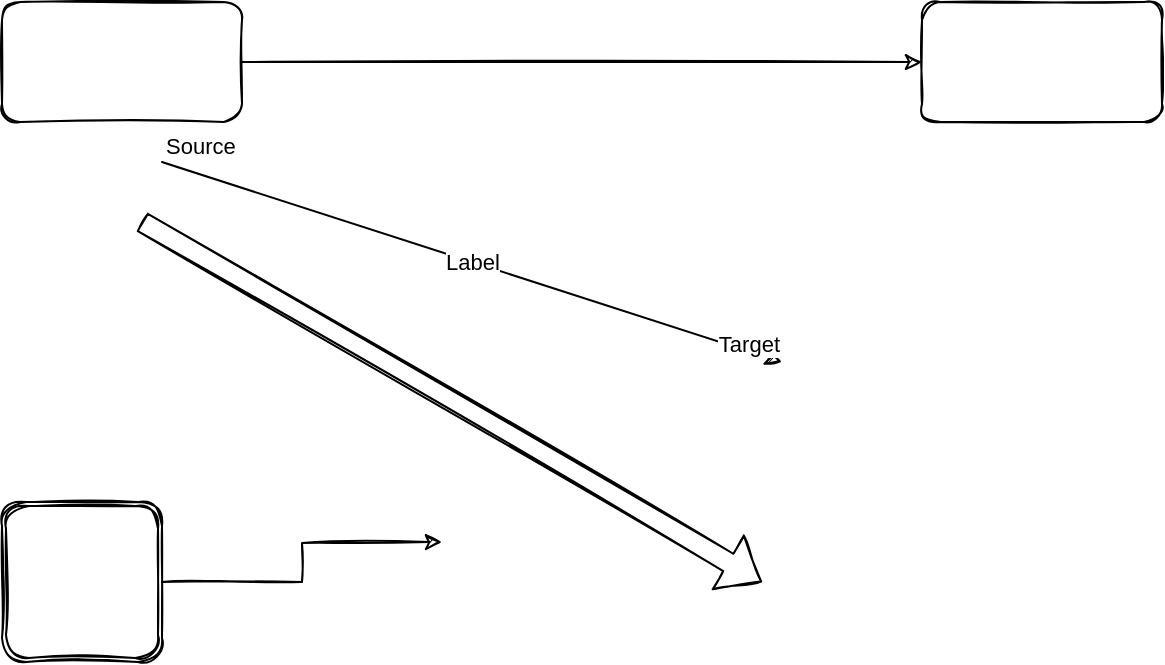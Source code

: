 <mxfile version="16.2.6" type="github">
  <diagram id="ZevUd1AFPVkupMSgxhFf" name="第 1 页">
    <mxGraphModel dx="1422" dy="772" grid="1" gridSize="10" guides="1" tooltips="1" connect="1" arrows="1" fold="1" page="1" pageScale="1" pageWidth="827" pageHeight="1169" math="0" shadow="0">
      <root>
        <mxCell id="0" />
        <mxCell id="1" parent="0" />
        <mxCell id="r311_z1djrimGtoAHbHP-3" style="edgeStyle=orthogonalEdgeStyle;rounded=0;orthogonalLoop=1;jettySize=auto;html=1;entryX=0;entryY=0.5;entryDx=0;entryDy=0;sketch=1;" edge="1" parent="1" source="r311_z1djrimGtoAHbHP-1" target="r311_z1djrimGtoAHbHP-2">
          <mxGeometry relative="1" as="geometry" />
        </mxCell>
        <mxCell id="r311_z1djrimGtoAHbHP-1" value="" style="rounded=1;whiteSpace=wrap;html=1;sketch=1;" vertex="1" parent="1">
          <mxGeometry x="90" y="190" width="120" height="60" as="geometry" />
        </mxCell>
        <mxCell id="r311_z1djrimGtoAHbHP-2" value="" style="rounded=1;whiteSpace=wrap;html=1;sketch=1;" vertex="1" parent="1">
          <mxGeometry x="550" y="190" width="120" height="60" as="geometry" />
        </mxCell>
        <mxCell id="r311_z1djrimGtoAHbHP-4" value="" style="shape=flexArrow;endArrow=classic;html=1;rounded=0;sketch=1;" edge="1" parent="1">
          <mxGeometry width="50" height="50" relative="1" as="geometry">
            <mxPoint x="160" y="300" as="sourcePoint" />
            <mxPoint x="470" y="480" as="targetPoint" />
          </mxGeometry>
        </mxCell>
        <mxCell id="r311_z1djrimGtoAHbHP-6" value="" style="endArrow=classic;html=1;rounded=0;sketch=1;" edge="1" parent="1">
          <mxGeometry relative="1" as="geometry">
            <mxPoint x="170" y="270" as="sourcePoint" />
            <mxPoint x="480" y="370" as="targetPoint" />
          </mxGeometry>
        </mxCell>
        <mxCell id="r311_z1djrimGtoAHbHP-7" value="Label" style="edgeLabel;resizable=0;html=1;align=center;verticalAlign=middle;rounded=1;sketch=1;" connectable="0" vertex="1" parent="r311_z1djrimGtoAHbHP-6">
          <mxGeometry relative="1" as="geometry" />
        </mxCell>
        <mxCell id="r311_z1djrimGtoAHbHP-8" value="Source" style="edgeLabel;resizable=0;html=1;align=left;verticalAlign=bottom;rounded=1;sketch=1;" connectable="0" vertex="1" parent="r311_z1djrimGtoAHbHP-6">
          <mxGeometry x="-1" relative="1" as="geometry" />
        </mxCell>
        <mxCell id="r311_z1djrimGtoAHbHP-9" value="Target" style="edgeLabel;resizable=0;html=1;align=right;verticalAlign=bottom;rounded=1;sketch=1;" connectable="0" vertex="1" parent="r311_z1djrimGtoAHbHP-6">
          <mxGeometry x="1" relative="1" as="geometry" />
        </mxCell>
        <mxCell id="r311_z1djrimGtoAHbHP-11" style="edgeStyle=orthogonalEdgeStyle;rounded=0;sketch=1;orthogonalLoop=1;jettySize=auto;html=1;exitX=1;exitY=0.5;exitDx=0;exitDy=0;" edge="1" parent="1" source="r311_z1djrimGtoAHbHP-10">
          <mxGeometry relative="1" as="geometry">
            <mxPoint x="310" y="460" as="targetPoint" />
          </mxGeometry>
        </mxCell>
        <mxCell id="r311_z1djrimGtoAHbHP-10" value="" style="shape=ext;double=1;whiteSpace=wrap;html=1;aspect=fixed;rounded=1;sketch=1;" vertex="1" parent="1">
          <mxGeometry x="90" y="440" width="80" height="80" as="geometry" />
        </mxCell>
      </root>
    </mxGraphModel>
  </diagram>
</mxfile>
